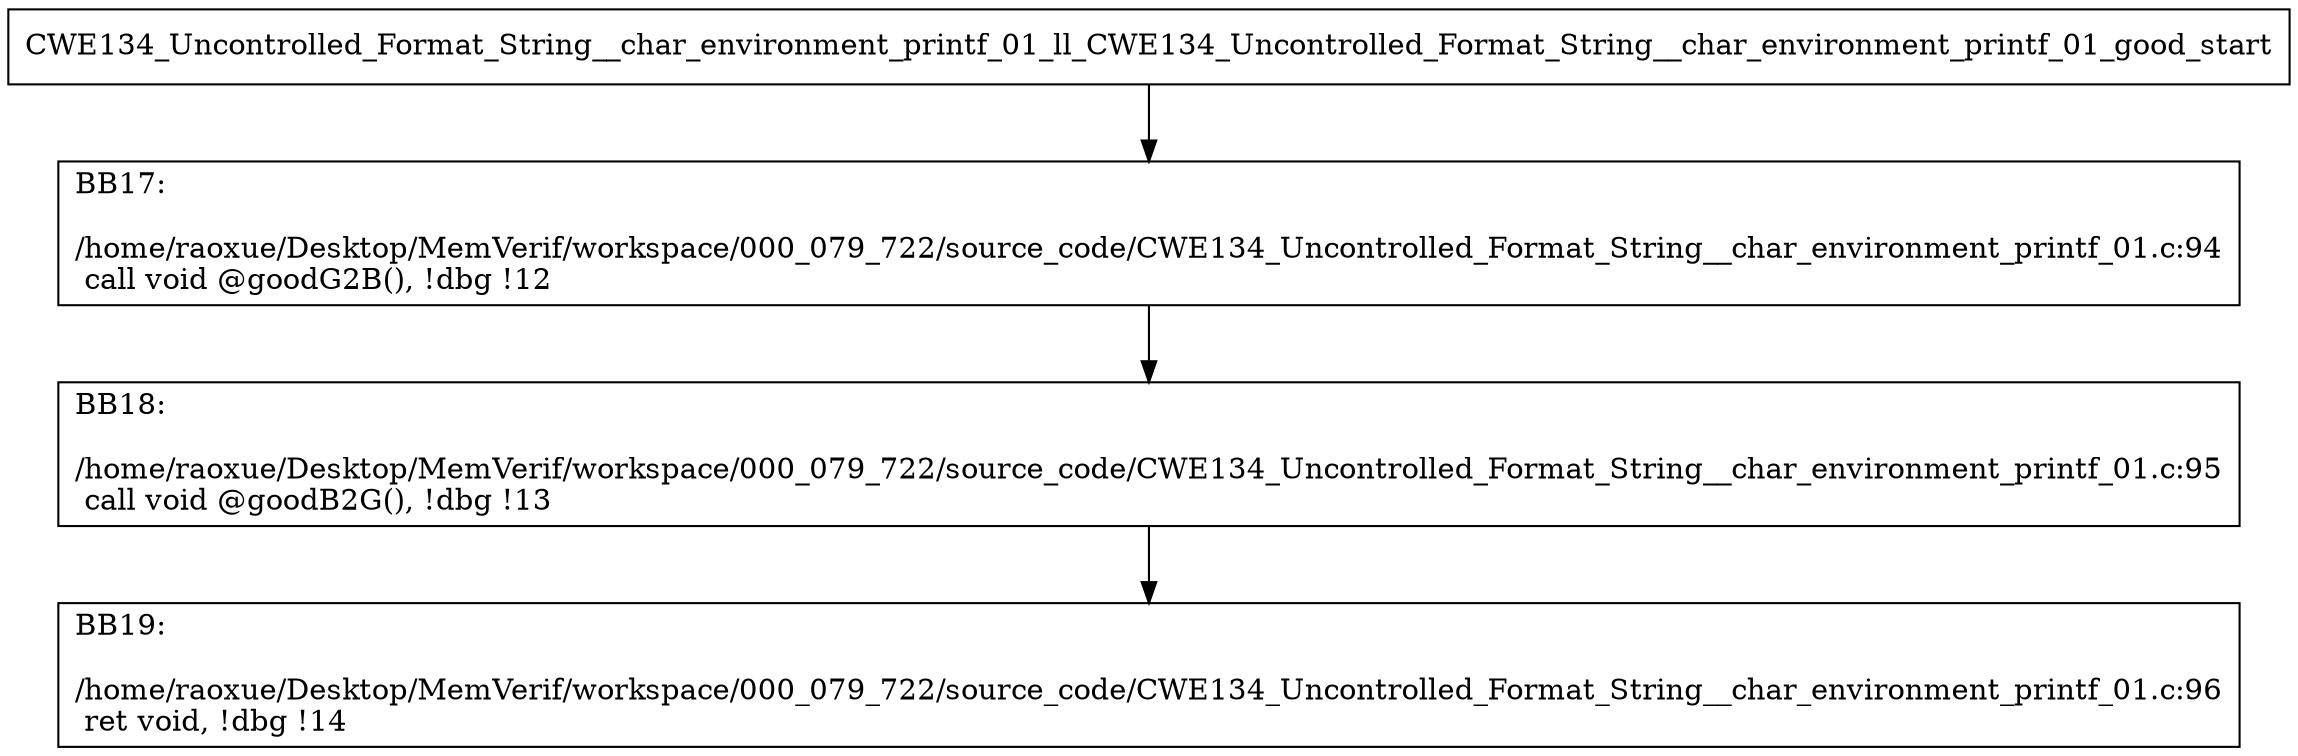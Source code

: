 digraph "CFG for'CWE134_Uncontrolled_Format_String__char_environment_printf_01_ll_CWE134_Uncontrolled_Format_String__char_environment_printf_01_good' function" {
	BBCWE134_Uncontrolled_Format_String__char_environment_printf_01_ll_CWE134_Uncontrolled_Format_String__char_environment_printf_01_good_start[shape=record,label="{CWE134_Uncontrolled_Format_String__char_environment_printf_01_ll_CWE134_Uncontrolled_Format_String__char_environment_printf_01_good_start}"];
	BBCWE134_Uncontrolled_Format_String__char_environment_printf_01_ll_CWE134_Uncontrolled_Format_String__char_environment_printf_01_good_start-> CWE134_Uncontrolled_Format_String__char_environment_printf_01_ll_CWE134_Uncontrolled_Format_String__char_environment_printf_01_goodBB17;
	CWE134_Uncontrolled_Format_String__char_environment_printf_01_ll_CWE134_Uncontrolled_Format_String__char_environment_printf_01_goodBB17 [shape=record, label="{BB17:\l\l/home/raoxue/Desktop/MemVerif/workspace/000_079_722/source_code/CWE134_Uncontrolled_Format_String__char_environment_printf_01.c:94\l
  call void @goodG2B(), !dbg !12\l
}"];
	CWE134_Uncontrolled_Format_String__char_environment_printf_01_ll_CWE134_Uncontrolled_Format_String__char_environment_printf_01_goodBB17-> CWE134_Uncontrolled_Format_String__char_environment_printf_01_ll_CWE134_Uncontrolled_Format_String__char_environment_printf_01_goodBB18;
	CWE134_Uncontrolled_Format_String__char_environment_printf_01_ll_CWE134_Uncontrolled_Format_String__char_environment_printf_01_goodBB18 [shape=record, label="{BB18:\l\l/home/raoxue/Desktop/MemVerif/workspace/000_079_722/source_code/CWE134_Uncontrolled_Format_String__char_environment_printf_01.c:95\l
  call void @goodB2G(), !dbg !13\l
}"];
	CWE134_Uncontrolled_Format_String__char_environment_printf_01_ll_CWE134_Uncontrolled_Format_String__char_environment_printf_01_goodBB18-> CWE134_Uncontrolled_Format_String__char_environment_printf_01_ll_CWE134_Uncontrolled_Format_String__char_environment_printf_01_goodBB19;
	CWE134_Uncontrolled_Format_String__char_environment_printf_01_ll_CWE134_Uncontrolled_Format_String__char_environment_printf_01_goodBB19 [shape=record, label="{BB19:\l\l/home/raoxue/Desktop/MemVerif/workspace/000_079_722/source_code/CWE134_Uncontrolled_Format_String__char_environment_printf_01.c:96\l
  ret void, !dbg !14\l
}"];
}
